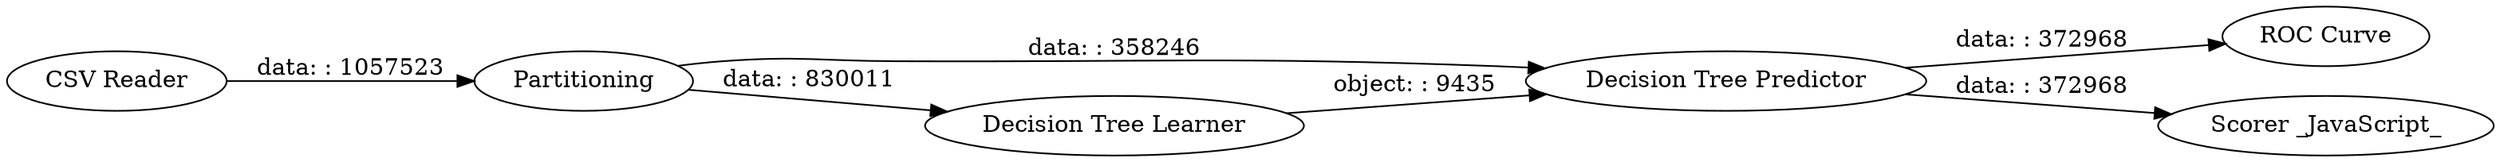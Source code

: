 digraph {
	"-3674131948620845623_8" [label="Decision Tree Predictor"]
	"-3674131948620845623_30" [label="CSV Reader"]
	"-3674131948620845623_6" [label=Partitioning]
	"-3674131948620845623_12" [label="ROC Curve"]
	"-3674131948620845623_7" [label="Decision Tree Learner"]
	"-3674131948620845623_11" [label="Scorer _JavaScript_"]
	"-3674131948620845623_8" -> "-3674131948620845623_11" [label="data: : 372968"]
	"-3674131948620845623_6" -> "-3674131948620845623_7" [label="data: : 830011"]
	"-3674131948620845623_30" -> "-3674131948620845623_6" [label="data: : 1057523"]
	"-3674131948620845623_7" -> "-3674131948620845623_8" [label="object: : 9435"]
	"-3674131948620845623_6" -> "-3674131948620845623_8" [label="data: : 358246"]
	"-3674131948620845623_8" -> "-3674131948620845623_12" [label="data: : 372968"]
	rankdir=LR
}
